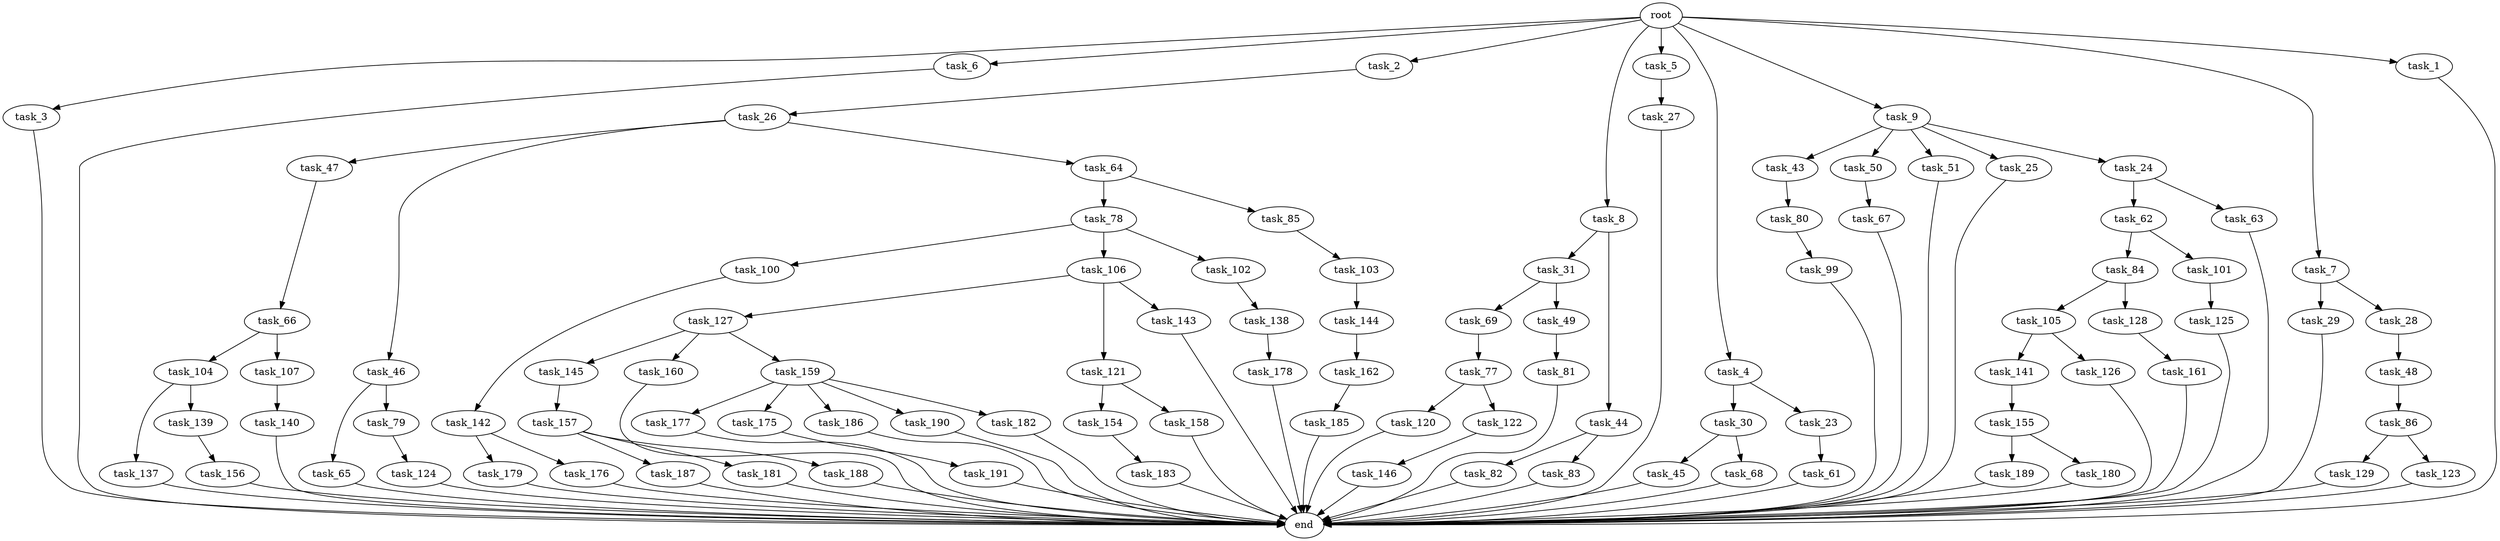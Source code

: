 digraph G {
  task_65 [size="54975581388.800003"];
  task_45 [size="54975581388.800003"];
  task_100 [size="21474836480.000000"];
  task_47 [size="3435973836.800000"];
  task_3 [size="102.400000"];
  task_6 [size="102.400000"];
  task_141 [size="42090679500.800003"];
  task_2 [size="102.400000"];
  end [size="0.000000"];
  task_104 [size="13743895347.200001"];
  task_8 [size="102.400000"];
  task_125 [size="7730941132.800000"];
  task_69 [size="54975581388.800003"];
  task_84 [size="3435973836.800000"];
  task_49 [size="54975581388.800003"];
  task_187 [size="54975581388.800003"];
  task_86 [size="13743895347.200001"];
  task_145 [size="42090679500.800003"];
  task_177 [size="42090679500.800003"];
  task_189 [size="85899345920.000000"];
  task_138 [size="54975581388.800003"];
  task_106 [size="21474836480.000000"];
  task_160 [size="42090679500.800003"];
  task_105 [size="85899345920.000000"];
  task_5 [size="102.400000"];
  task_48 [size="42090679500.800003"];
  task_4 [size="102.400000"];
  task_157 [size="69578470195.199997"];
  task_79 [size="54975581388.800003"];
  task_99 [size="69578470195.199997"];
  task_181 [size="54975581388.800003"];
  task_120 [size="7730941132.800000"];
  task_43 [size="85899345920.000000"];
  task_82 [size="3435973836.800000"];
  task_144 [size="54975581388.800003"];
  task_50 [size="85899345920.000000"];
  task_161 [size="30923764531.200001"];
  task_127 [size="85899345920.000000"];
  task_83 [size="3435973836.800000"];
  task_191 [size="30923764531.200001"];
  task_103 [size="7730941132.800000"];
  task_62 [size="3435973836.800000"];
  task_9 [size="102.400000"];
  task_46 [size="3435973836.800000"];
  task_175 [size="42090679500.800003"];
  task_77 [size="30923764531.200001"];
  task_121 [size="85899345920.000000"];
  task_186 [size="42090679500.800003"];
  task_107 [size="13743895347.200001"];
  task_126 [size="42090679500.800003"];
  task_27 [size="13743895347.200001"];
  task_179 [size="3435973836.800000"];
  task_61 [size="21474836480.000000"];
  task_143 [size="85899345920.000000"];
  task_80 [size="54975581388.800003"];
  task_51 [size="85899345920.000000"];
  task_66 [size="3435973836.800000"];
  task_142 [size="13743895347.200001"];
  root [size="0.000000"];
  task_146 [size="30923764531.200001"];
  task_25 [size="85899345920.000000"];
  task_30 [size="13743895347.200001"];
  task_188 [size="54975581388.800003"];
  task_180 [size="85899345920.000000"];
  task_81 [size="21474836480.000000"];
  task_24 [size="85899345920.000000"];
  task_26 [size="69578470195.199997"];
  task_154 [size="69578470195.199997"];
  task_140 [size="85899345920.000000"];
  task_78 [size="54975581388.800003"];
  task_29 [size="3435973836.800000"];
  task_31 [size="30923764531.200001"];
  task_129 [size="85899345920.000000"];
  task_85 [size="54975581388.800003"];
  task_122 [size="7730941132.800000"];
  task_63 [size="3435973836.800000"];
  task_162 [size="30923764531.200001"];
  task_101 [size="3435973836.800000"];
  task_23 [size="13743895347.200001"];
  task_28 [size="3435973836.800000"];
  task_67 [size="54975581388.800003"];
  task_178 [size="42090679500.800003"];
  task_159 [size="42090679500.800003"];
  task_44 [size="30923764531.200001"];
  task_102 [size="21474836480.000000"];
  task_155 [size="54975581388.800003"];
  task_124 [size="85899345920.000000"];
  task_137 [size="21474836480.000000"];
  task_7 [size="102.400000"];
  task_139 [size="21474836480.000000"];
  task_190 [size="42090679500.800003"];
  task_156 [size="13743895347.200001"];
  task_128 [size="85899345920.000000"];
  task_1 [size="102.400000"];
  task_185 [size="21474836480.000000"];
  task_68 [size="54975581388.800003"];
  task_183 [size="54975581388.800003"];
  task_182 [size="42090679500.800003"];
  task_176 [size="3435973836.800000"];
  task_64 [size="3435973836.800000"];
  task_123 [size="85899345920.000000"];
  task_158 [size="69578470195.199997"];

  task_65 -> end [size="1.000000"];
  task_45 -> end [size="1.000000"];
  task_100 -> task_142 [size="134217728.000000"];
  task_47 -> task_66 [size="33554432.000000"];
  task_3 -> end [size="1.000000"];
  task_6 -> end [size="1.000000"];
  task_141 -> task_155 [size="536870912.000000"];
  task_2 -> task_26 [size="679477248.000000"];
  task_104 -> task_139 [size="209715200.000000"];
  task_104 -> task_137 [size="209715200.000000"];
  task_8 -> task_31 [size="301989888.000000"];
  task_8 -> task_44 [size="301989888.000000"];
  task_125 -> end [size="1.000000"];
  task_69 -> task_77 [size="301989888.000000"];
  task_84 -> task_105 [size="838860800.000000"];
  task_84 -> task_128 [size="838860800.000000"];
  task_49 -> task_81 [size="209715200.000000"];
  task_187 -> end [size="1.000000"];
  task_86 -> task_123 [size="838860800.000000"];
  task_86 -> task_129 [size="838860800.000000"];
  task_145 -> task_157 [size="679477248.000000"];
  task_177 -> end [size="1.000000"];
  task_189 -> end [size="1.000000"];
  task_138 -> task_178 [size="411041792.000000"];
  task_106 -> task_121 [size="838860800.000000"];
  task_106 -> task_127 [size="838860800.000000"];
  task_106 -> task_143 [size="838860800.000000"];
  task_160 -> end [size="1.000000"];
  task_105 -> task_126 [size="411041792.000000"];
  task_105 -> task_141 [size="411041792.000000"];
  task_5 -> task_27 [size="134217728.000000"];
  task_48 -> task_86 [size="134217728.000000"];
  task_4 -> task_30 [size="134217728.000000"];
  task_4 -> task_23 [size="134217728.000000"];
  task_157 -> task_181 [size="536870912.000000"];
  task_157 -> task_188 [size="536870912.000000"];
  task_157 -> task_187 [size="536870912.000000"];
  task_79 -> task_124 [size="838860800.000000"];
  task_99 -> end [size="1.000000"];
  task_181 -> end [size="1.000000"];
  task_120 -> end [size="1.000000"];
  task_43 -> task_80 [size="536870912.000000"];
  task_82 -> end [size="1.000000"];
  task_144 -> task_162 [size="301989888.000000"];
  task_50 -> task_67 [size="536870912.000000"];
  task_161 -> end [size="1.000000"];
  task_127 -> task_159 [size="411041792.000000"];
  task_127 -> task_145 [size="411041792.000000"];
  task_127 -> task_160 [size="411041792.000000"];
  task_83 -> end [size="1.000000"];
  task_191 -> end [size="1.000000"];
  task_103 -> task_144 [size="536870912.000000"];
  task_62 -> task_84 [size="33554432.000000"];
  task_62 -> task_101 [size="33554432.000000"];
  task_9 -> task_24 [size="838860800.000000"];
  task_9 -> task_50 [size="838860800.000000"];
  task_9 -> task_51 [size="838860800.000000"];
  task_9 -> task_43 [size="838860800.000000"];
  task_9 -> task_25 [size="838860800.000000"];
  task_46 -> task_79 [size="536870912.000000"];
  task_46 -> task_65 [size="536870912.000000"];
  task_175 -> task_191 [size="301989888.000000"];
  task_77 -> task_120 [size="75497472.000000"];
  task_77 -> task_122 [size="75497472.000000"];
  task_121 -> task_154 [size="679477248.000000"];
  task_121 -> task_158 [size="679477248.000000"];
  task_186 -> end [size="1.000000"];
  task_107 -> task_140 [size="838860800.000000"];
  task_126 -> end [size="1.000000"];
  task_27 -> end [size="1.000000"];
  task_179 -> end [size="1.000000"];
  task_61 -> end [size="1.000000"];
  task_143 -> end [size="1.000000"];
  task_80 -> task_99 [size="679477248.000000"];
  task_51 -> end [size="1.000000"];
  task_66 -> task_104 [size="134217728.000000"];
  task_66 -> task_107 [size="134217728.000000"];
  task_142 -> task_176 [size="33554432.000000"];
  task_142 -> task_179 [size="33554432.000000"];
  root -> task_8 [size="1.000000"];
  root -> task_9 [size="1.000000"];
  root -> task_3 [size="1.000000"];
  root -> task_7 [size="1.000000"];
  root -> task_6 [size="1.000000"];
  root -> task_1 [size="1.000000"];
  root -> task_5 [size="1.000000"];
  root -> task_2 [size="1.000000"];
  root -> task_4 [size="1.000000"];
  task_146 -> end [size="1.000000"];
  task_25 -> end [size="1.000000"];
  task_30 -> task_45 [size="536870912.000000"];
  task_30 -> task_68 [size="536870912.000000"];
  task_188 -> end [size="1.000000"];
  task_180 -> end [size="1.000000"];
  task_81 -> end [size="1.000000"];
  task_24 -> task_62 [size="33554432.000000"];
  task_24 -> task_63 [size="33554432.000000"];
  task_26 -> task_47 [size="33554432.000000"];
  task_26 -> task_64 [size="33554432.000000"];
  task_26 -> task_46 [size="33554432.000000"];
  task_154 -> task_183 [size="536870912.000000"];
  task_140 -> end [size="1.000000"];
  task_78 -> task_102 [size="209715200.000000"];
  task_78 -> task_106 [size="209715200.000000"];
  task_78 -> task_100 [size="209715200.000000"];
  task_29 -> end [size="1.000000"];
  task_31 -> task_49 [size="536870912.000000"];
  task_31 -> task_69 [size="536870912.000000"];
  task_129 -> end [size="1.000000"];
  task_85 -> task_103 [size="75497472.000000"];
  task_122 -> task_146 [size="301989888.000000"];
  task_63 -> end [size="1.000000"];
  task_162 -> task_185 [size="209715200.000000"];
  task_101 -> task_125 [size="75497472.000000"];
  task_23 -> task_61 [size="209715200.000000"];
  task_28 -> task_48 [size="411041792.000000"];
  task_67 -> end [size="1.000000"];
  task_178 -> end [size="1.000000"];
  task_159 -> task_182 [size="411041792.000000"];
  task_159 -> task_177 [size="411041792.000000"];
  task_159 -> task_186 [size="411041792.000000"];
  task_159 -> task_175 [size="411041792.000000"];
  task_159 -> task_190 [size="411041792.000000"];
  task_44 -> task_83 [size="33554432.000000"];
  task_44 -> task_82 [size="33554432.000000"];
  task_102 -> task_138 [size="536870912.000000"];
  task_155 -> task_180 [size="838860800.000000"];
  task_155 -> task_189 [size="838860800.000000"];
  task_124 -> end [size="1.000000"];
  task_137 -> end [size="1.000000"];
  task_7 -> task_28 [size="33554432.000000"];
  task_7 -> task_29 [size="33554432.000000"];
  task_139 -> task_156 [size="134217728.000000"];
  task_190 -> end [size="1.000000"];
  task_156 -> end [size="1.000000"];
  task_128 -> task_161 [size="301989888.000000"];
  task_1 -> end [size="1.000000"];
  task_185 -> end [size="1.000000"];
  task_68 -> end [size="1.000000"];
  task_183 -> end [size="1.000000"];
  task_182 -> end [size="1.000000"];
  task_176 -> end [size="1.000000"];
  task_64 -> task_78 [size="536870912.000000"];
  task_64 -> task_85 [size="536870912.000000"];
  task_123 -> end [size="1.000000"];
  task_158 -> end [size="1.000000"];
}
